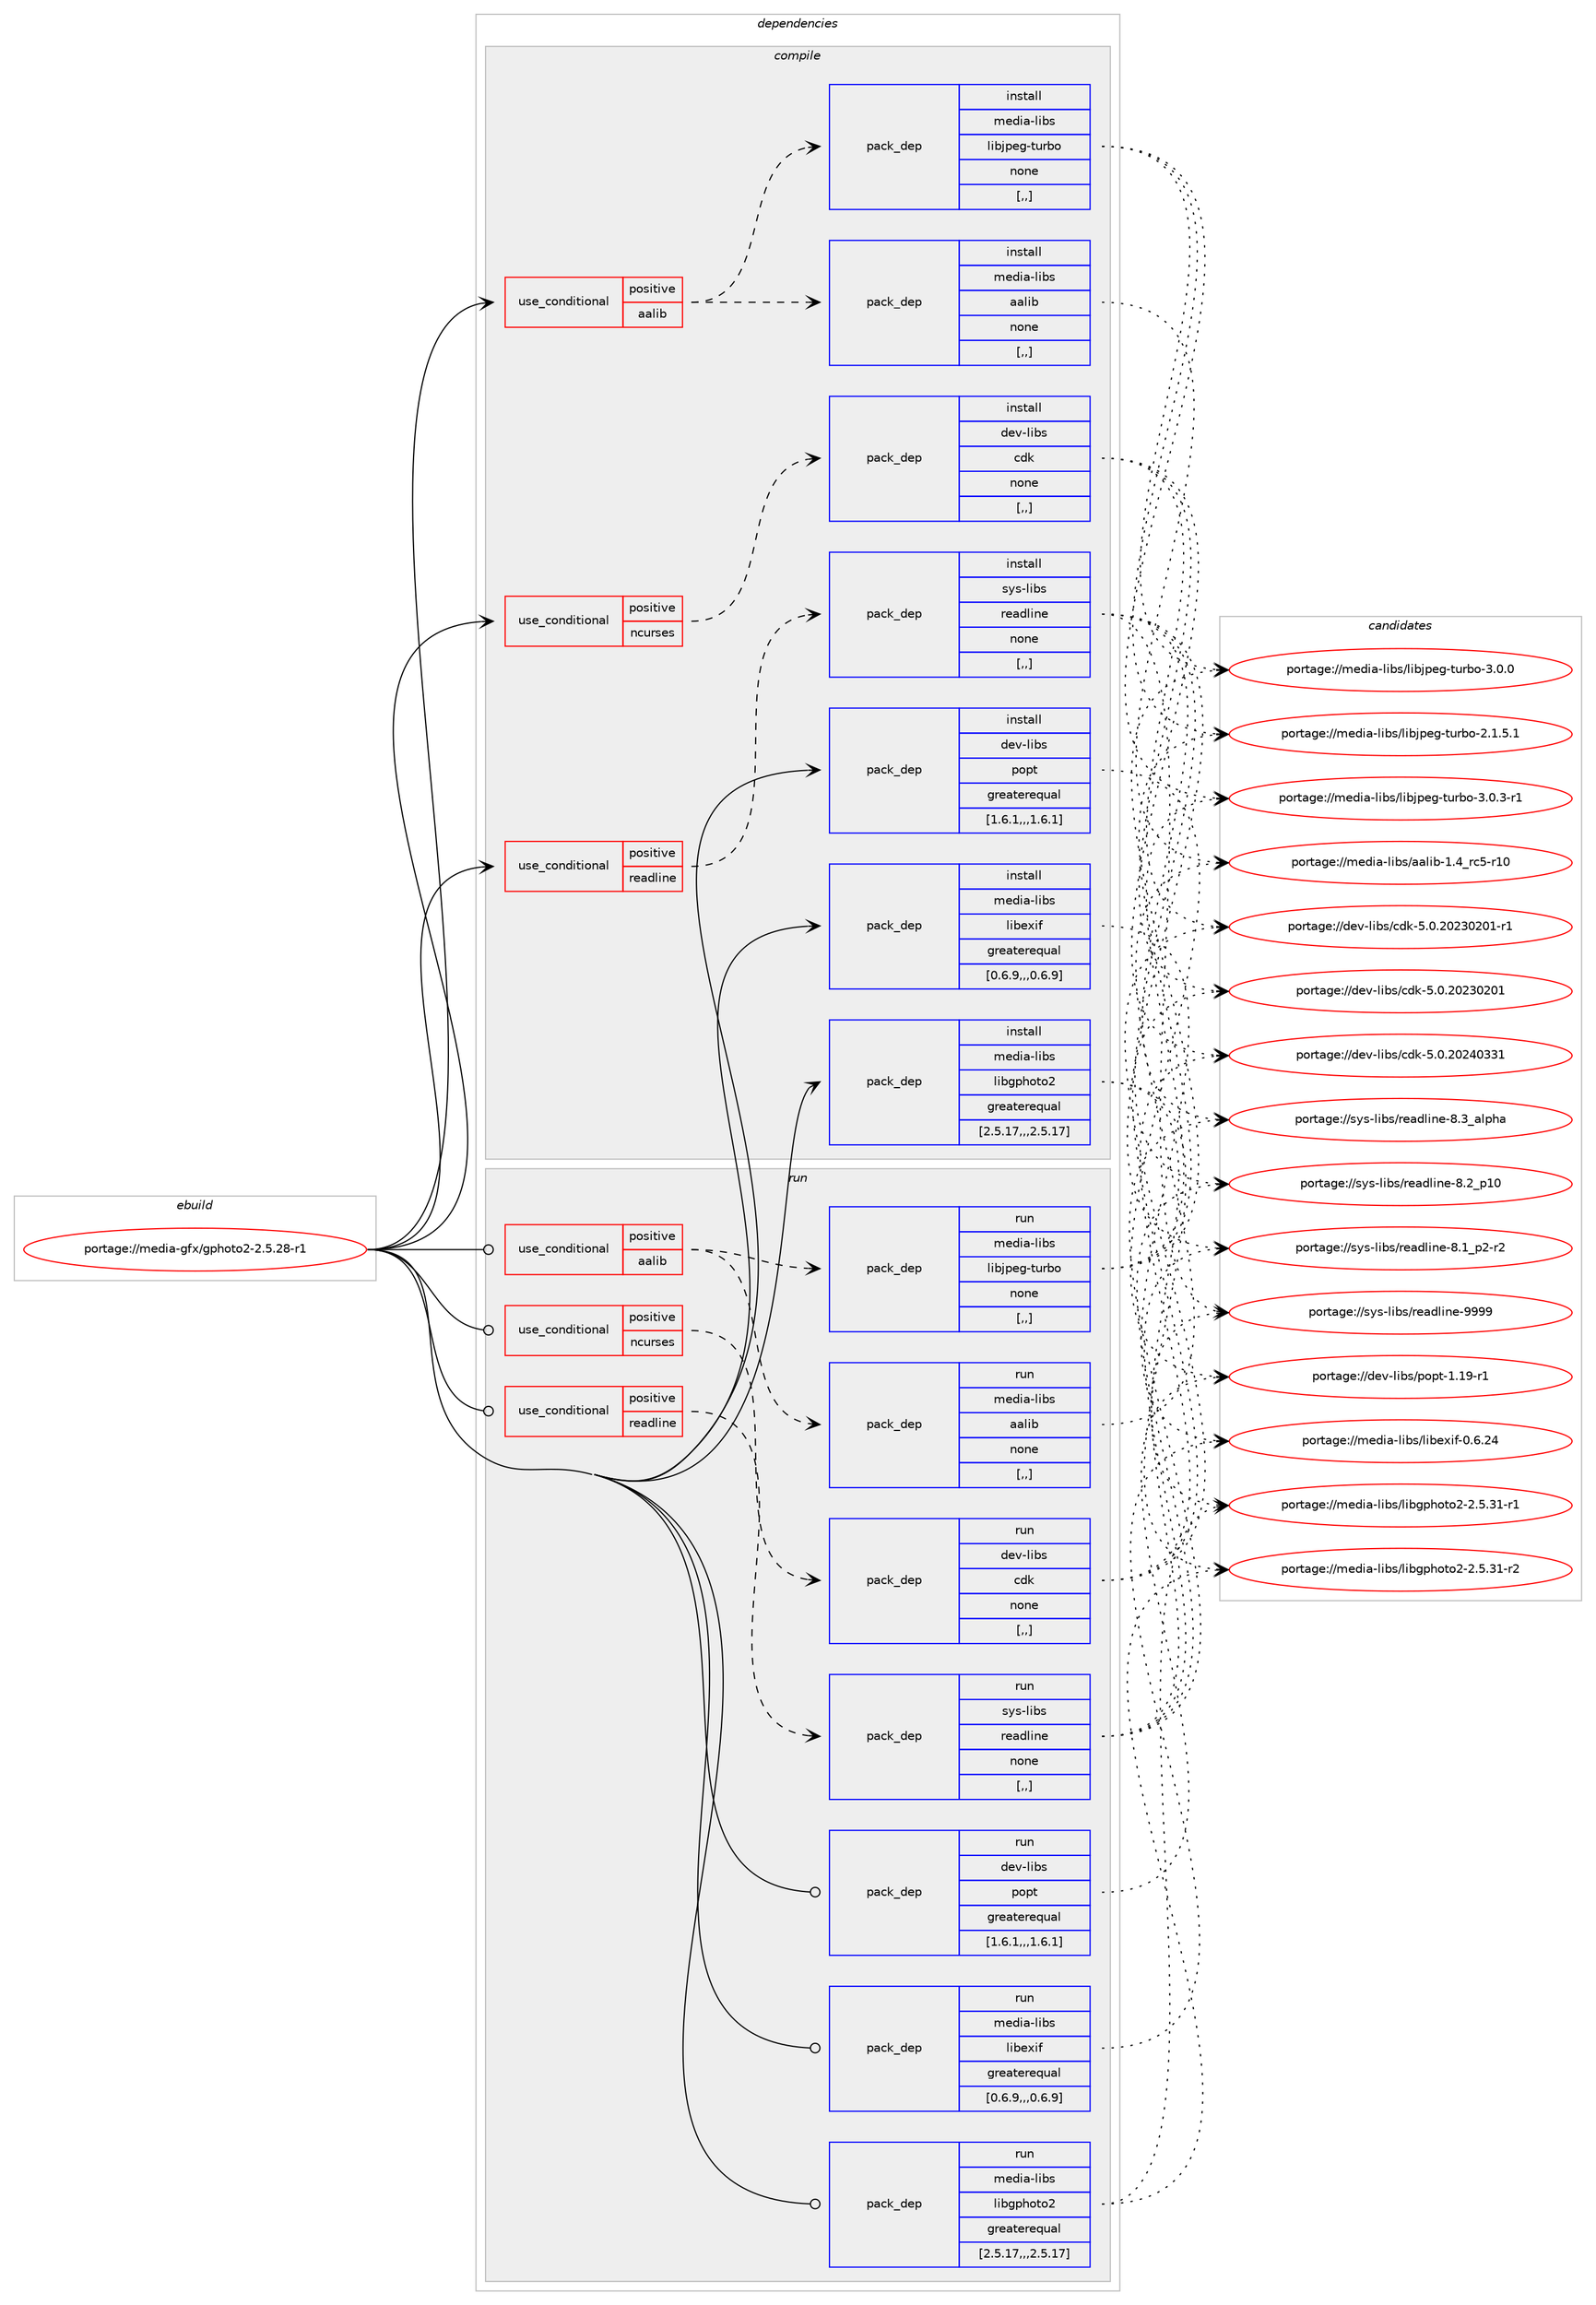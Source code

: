 digraph prolog {

# *************
# Graph options
# *************

newrank=true;
concentrate=true;
compound=true;
graph [rankdir=LR,fontname=Helvetica,fontsize=10,ranksep=1.5];#, ranksep=2.5, nodesep=0.2];
edge  [arrowhead=vee];
node  [fontname=Helvetica,fontsize=10];

# **********
# The ebuild
# **********

subgraph cluster_leftcol {
color=gray;
label=<<i>ebuild</i>>;
id [label="portage://media-gfx/gphoto2-2.5.28-r1", color=red, width=4, href="../media-gfx/gphoto2-2.5.28-r1.svg"];
}

# ****************
# The dependencies
# ****************

subgraph cluster_midcol {
color=gray;
label=<<i>dependencies</i>>;
subgraph cluster_compile {
fillcolor="#eeeeee";
style=filled;
label=<<i>compile</i>>;
subgraph cond72816 {
dependency289135 [label=<<TABLE BORDER="0" CELLBORDER="1" CELLSPACING="0" CELLPADDING="4"><TR><TD ROWSPAN="3" CELLPADDING="10">use_conditional</TD></TR><TR><TD>positive</TD></TR><TR><TD>aalib</TD></TR></TABLE>>, shape=none, color=red];
subgraph pack213987 {
dependency289136 [label=<<TABLE BORDER="0" CELLBORDER="1" CELLSPACING="0" CELLPADDING="4" WIDTH="220"><TR><TD ROWSPAN="6" CELLPADDING="30">pack_dep</TD></TR><TR><TD WIDTH="110">install</TD></TR><TR><TD>media-libs</TD></TR><TR><TD>aalib</TD></TR><TR><TD>none</TD></TR><TR><TD>[,,]</TD></TR></TABLE>>, shape=none, color=blue];
}
dependency289135:e -> dependency289136:w [weight=20,style="dashed",arrowhead="vee"];
subgraph pack213988 {
dependency289137 [label=<<TABLE BORDER="0" CELLBORDER="1" CELLSPACING="0" CELLPADDING="4" WIDTH="220"><TR><TD ROWSPAN="6" CELLPADDING="30">pack_dep</TD></TR><TR><TD WIDTH="110">install</TD></TR><TR><TD>media-libs</TD></TR><TR><TD>libjpeg-turbo</TD></TR><TR><TD>none</TD></TR><TR><TD>[,,]</TD></TR></TABLE>>, shape=none, color=blue];
}
dependency289135:e -> dependency289137:w [weight=20,style="dashed",arrowhead="vee"];
}
id:e -> dependency289135:w [weight=20,style="solid",arrowhead="vee"];
subgraph cond72817 {
dependency289138 [label=<<TABLE BORDER="0" CELLBORDER="1" CELLSPACING="0" CELLPADDING="4"><TR><TD ROWSPAN="3" CELLPADDING="10">use_conditional</TD></TR><TR><TD>positive</TD></TR><TR><TD>ncurses</TD></TR></TABLE>>, shape=none, color=red];
subgraph pack213989 {
dependency289139 [label=<<TABLE BORDER="0" CELLBORDER="1" CELLSPACING="0" CELLPADDING="4" WIDTH="220"><TR><TD ROWSPAN="6" CELLPADDING="30">pack_dep</TD></TR><TR><TD WIDTH="110">install</TD></TR><TR><TD>dev-libs</TD></TR><TR><TD>cdk</TD></TR><TR><TD>none</TD></TR><TR><TD>[,,]</TD></TR></TABLE>>, shape=none, color=blue];
}
dependency289138:e -> dependency289139:w [weight=20,style="dashed",arrowhead="vee"];
}
id:e -> dependency289138:w [weight=20,style="solid",arrowhead="vee"];
subgraph cond72818 {
dependency289140 [label=<<TABLE BORDER="0" CELLBORDER="1" CELLSPACING="0" CELLPADDING="4"><TR><TD ROWSPAN="3" CELLPADDING="10">use_conditional</TD></TR><TR><TD>positive</TD></TR><TR><TD>readline</TD></TR></TABLE>>, shape=none, color=red];
subgraph pack213990 {
dependency289141 [label=<<TABLE BORDER="0" CELLBORDER="1" CELLSPACING="0" CELLPADDING="4" WIDTH="220"><TR><TD ROWSPAN="6" CELLPADDING="30">pack_dep</TD></TR><TR><TD WIDTH="110">install</TD></TR><TR><TD>sys-libs</TD></TR><TR><TD>readline</TD></TR><TR><TD>none</TD></TR><TR><TD>[,,]</TD></TR></TABLE>>, shape=none, color=blue];
}
dependency289140:e -> dependency289141:w [weight=20,style="dashed",arrowhead="vee"];
}
id:e -> dependency289140:w [weight=20,style="solid",arrowhead="vee"];
subgraph pack213991 {
dependency289142 [label=<<TABLE BORDER="0" CELLBORDER="1" CELLSPACING="0" CELLPADDING="4" WIDTH="220"><TR><TD ROWSPAN="6" CELLPADDING="30">pack_dep</TD></TR><TR><TD WIDTH="110">install</TD></TR><TR><TD>dev-libs</TD></TR><TR><TD>popt</TD></TR><TR><TD>greaterequal</TD></TR><TR><TD>[1.6.1,,,1.6.1]</TD></TR></TABLE>>, shape=none, color=blue];
}
id:e -> dependency289142:w [weight=20,style="solid",arrowhead="vee"];
subgraph pack213992 {
dependency289143 [label=<<TABLE BORDER="0" CELLBORDER="1" CELLSPACING="0" CELLPADDING="4" WIDTH="220"><TR><TD ROWSPAN="6" CELLPADDING="30">pack_dep</TD></TR><TR><TD WIDTH="110">install</TD></TR><TR><TD>media-libs</TD></TR><TR><TD>libexif</TD></TR><TR><TD>greaterequal</TD></TR><TR><TD>[0.6.9,,,0.6.9]</TD></TR></TABLE>>, shape=none, color=blue];
}
id:e -> dependency289143:w [weight=20,style="solid",arrowhead="vee"];
subgraph pack213993 {
dependency289144 [label=<<TABLE BORDER="0" CELLBORDER="1" CELLSPACING="0" CELLPADDING="4" WIDTH="220"><TR><TD ROWSPAN="6" CELLPADDING="30">pack_dep</TD></TR><TR><TD WIDTH="110">install</TD></TR><TR><TD>media-libs</TD></TR><TR><TD>libgphoto2</TD></TR><TR><TD>greaterequal</TD></TR><TR><TD>[2.5.17,,,2.5.17]</TD></TR></TABLE>>, shape=none, color=blue];
}
id:e -> dependency289144:w [weight=20,style="solid",arrowhead="vee"];
}
subgraph cluster_compileandrun {
fillcolor="#eeeeee";
style=filled;
label=<<i>compile and run</i>>;
}
subgraph cluster_run {
fillcolor="#eeeeee";
style=filled;
label=<<i>run</i>>;
subgraph cond72819 {
dependency289145 [label=<<TABLE BORDER="0" CELLBORDER="1" CELLSPACING="0" CELLPADDING="4"><TR><TD ROWSPAN="3" CELLPADDING="10">use_conditional</TD></TR><TR><TD>positive</TD></TR><TR><TD>aalib</TD></TR></TABLE>>, shape=none, color=red];
subgraph pack213994 {
dependency289146 [label=<<TABLE BORDER="0" CELLBORDER="1" CELLSPACING="0" CELLPADDING="4" WIDTH="220"><TR><TD ROWSPAN="6" CELLPADDING="30">pack_dep</TD></TR><TR><TD WIDTH="110">run</TD></TR><TR><TD>media-libs</TD></TR><TR><TD>aalib</TD></TR><TR><TD>none</TD></TR><TR><TD>[,,]</TD></TR></TABLE>>, shape=none, color=blue];
}
dependency289145:e -> dependency289146:w [weight=20,style="dashed",arrowhead="vee"];
subgraph pack213995 {
dependency289147 [label=<<TABLE BORDER="0" CELLBORDER="1" CELLSPACING="0" CELLPADDING="4" WIDTH="220"><TR><TD ROWSPAN="6" CELLPADDING="30">pack_dep</TD></TR><TR><TD WIDTH="110">run</TD></TR><TR><TD>media-libs</TD></TR><TR><TD>libjpeg-turbo</TD></TR><TR><TD>none</TD></TR><TR><TD>[,,]</TD></TR></TABLE>>, shape=none, color=blue];
}
dependency289145:e -> dependency289147:w [weight=20,style="dashed",arrowhead="vee"];
}
id:e -> dependency289145:w [weight=20,style="solid",arrowhead="odot"];
subgraph cond72820 {
dependency289148 [label=<<TABLE BORDER="0" CELLBORDER="1" CELLSPACING="0" CELLPADDING="4"><TR><TD ROWSPAN="3" CELLPADDING="10">use_conditional</TD></TR><TR><TD>positive</TD></TR><TR><TD>ncurses</TD></TR></TABLE>>, shape=none, color=red];
subgraph pack213996 {
dependency289149 [label=<<TABLE BORDER="0" CELLBORDER="1" CELLSPACING="0" CELLPADDING="4" WIDTH="220"><TR><TD ROWSPAN="6" CELLPADDING="30">pack_dep</TD></TR><TR><TD WIDTH="110">run</TD></TR><TR><TD>dev-libs</TD></TR><TR><TD>cdk</TD></TR><TR><TD>none</TD></TR><TR><TD>[,,]</TD></TR></TABLE>>, shape=none, color=blue];
}
dependency289148:e -> dependency289149:w [weight=20,style="dashed",arrowhead="vee"];
}
id:e -> dependency289148:w [weight=20,style="solid",arrowhead="odot"];
subgraph cond72821 {
dependency289150 [label=<<TABLE BORDER="0" CELLBORDER="1" CELLSPACING="0" CELLPADDING="4"><TR><TD ROWSPAN="3" CELLPADDING="10">use_conditional</TD></TR><TR><TD>positive</TD></TR><TR><TD>readline</TD></TR></TABLE>>, shape=none, color=red];
subgraph pack213997 {
dependency289151 [label=<<TABLE BORDER="0" CELLBORDER="1" CELLSPACING="0" CELLPADDING="4" WIDTH="220"><TR><TD ROWSPAN="6" CELLPADDING="30">pack_dep</TD></TR><TR><TD WIDTH="110">run</TD></TR><TR><TD>sys-libs</TD></TR><TR><TD>readline</TD></TR><TR><TD>none</TD></TR><TR><TD>[,,]</TD></TR></TABLE>>, shape=none, color=blue];
}
dependency289150:e -> dependency289151:w [weight=20,style="dashed",arrowhead="vee"];
}
id:e -> dependency289150:w [weight=20,style="solid",arrowhead="odot"];
subgraph pack213998 {
dependency289152 [label=<<TABLE BORDER="0" CELLBORDER="1" CELLSPACING="0" CELLPADDING="4" WIDTH="220"><TR><TD ROWSPAN="6" CELLPADDING="30">pack_dep</TD></TR><TR><TD WIDTH="110">run</TD></TR><TR><TD>dev-libs</TD></TR><TR><TD>popt</TD></TR><TR><TD>greaterequal</TD></TR><TR><TD>[1.6.1,,,1.6.1]</TD></TR></TABLE>>, shape=none, color=blue];
}
id:e -> dependency289152:w [weight=20,style="solid",arrowhead="odot"];
subgraph pack213999 {
dependency289153 [label=<<TABLE BORDER="0" CELLBORDER="1" CELLSPACING="0" CELLPADDING="4" WIDTH="220"><TR><TD ROWSPAN="6" CELLPADDING="30">pack_dep</TD></TR><TR><TD WIDTH="110">run</TD></TR><TR><TD>media-libs</TD></TR><TR><TD>libexif</TD></TR><TR><TD>greaterequal</TD></TR><TR><TD>[0.6.9,,,0.6.9]</TD></TR></TABLE>>, shape=none, color=blue];
}
id:e -> dependency289153:w [weight=20,style="solid",arrowhead="odot"];
subgraph pack214000 {
dependency289154 [label=<<TABLE BORDER="0" CELLBORDER="1" CELLSPACING="0" CELLPADDING="4" WIDTH="220"><TR><TD ROWSPAN="6" CELLPADDING="30">pack_dep</TD></TR><TR><TD WIDTH="110">run</TD></TR><TR><TD>media-libs</TD></TR><TR><TD>libgphoto2</TD></TR><TR><TD>greaterequal</TD></TR><TR><TD>[2.5.17,,,2.5.17]</TD></TR></TABLE>>, shape=none, color=blue];
}
id:e -> dependency289154:w [weight=20,style="solid",arrowhead="odot"];
}
}

# **************
# The candidates
# **************

subgraph cluster_choices {
rank=same;
color=gray;
label=<<i>candidates</i>>;

subgraph choice213987 {
color=black;
nodesep=1;
choice1091011001059745108105981154797971081059845494652951149953451144948 [label="portage://media-libs/aalib-1.4_rc5-r10", color=red, width=4,href="../media-libs/aalib-1.4_rc5-r10.svg"];
dependency289136:e -> choice1091011001059745108105981154797971081059845494652951149953451144948:w [style=dotted,weight="100"];
}
subgraph choice213988 {
color=black;
nodesep=1;
choice109101100105974510810598115471081059810611210110345116117114981114551464846514511449 [label="portage://media-libs/libjpeg-turbo-3.0.3-r1", color=red, width=4,href="../media-libs/libjpeg-turbo-3.0.3-r1.svg"];
choice10910110010597451081059811547108105981061121011034511611711498111455146484648 [label="portage://media-libs/libjpeg-turbo-3.0.0", color=red, width=4,href="../media-libs/libjpeg-turbo-3.0.0.svg"];
choice109101100105974510810598115471081059810611210110345116117114981114550464946534649 [label="portage://media-libs/libjpeg-turbo-2.1.5.1", color=red, width=4,href="../media-libs/libjpeg-turbo-2.1.5.1.svg"];
dependency289137:e -> choice109101100105974510810598115471081059810611210110345116117114981114551464846514511449:w [style=dotted,weight="100"];
dependency289137:e -> choice10910110010597451081059811547108105981061121011034511611711498111455146484648:w [style=dotted,weight="100"];
dependency289137:e -> choice109101100105974510810598115471081059810611210110345116117114981114550464946534649:w [style=dotted,weight="100"];
}
subgraph choice213989 {
color=black;
nodesep=1;
choice1001011184510810598115479910010745534648465048505248515149 [label="portage://dev-libs/cdk-5.0.20240331", color=red, width=4,href="../dev-libs/cdk-5.0.20240331.svg"];
choice10010111845108105981154799100107455346484650485051485048494511449 [label="portage://dev-libs/cdk-5.0.20230201-r1", color=red, width=4,href="../dev-libs/cdk-5.0.20230201-r1.svg"];
choice1001011184510810598115479910010745534648465048505148504849 [label="portage://dev-libs/cdk-5.0.20230201", color=red, width=4,href="../dev-libs/cdk-5.0.20230201.svg"];
dependency289139:e -> choice1001011184510810598115479910010745534648465048505248515149:w [style=dotted,weight="100"];
dependency289139:e -> choice10010111845108105981154799100107455346484650485051485048494511449:w [style=dotted,weight="100"];
dependency289139:e -> choice1001011184510810598115479910010745534648465048505148504849:w [style=dotted,weight="100"];
}
subgraph choice213990 {
color=black;
nodesep=1;
choice115121115451081059811547114101971001081051101014557575757 [label="portage://sys-libs/readline-9999", color=red, width=4,href="../sys-libs/readline-9999.svg"];
choice1151211154510810598115471141019710010810511010145564651959710811210497 [label="portage://sys-libs/readline-8.3_alpha", color=red, width=4,href="../sys-libs/readline-8.3_alpha.svg"];
choice1151211154510810598115471141019710010810511010145564650951124948 [label="portage://sys-libs/readline-8.2_p10", color=red, width=4,href="../sys-libs/readline-8.2_p10.svg"];
choice115121115451081059811547114101971001081051101014556464995112504511450 [label="portage://sys-libs/readline-8.1_p2-r2", color=red, width=4,href="../sys-libs/readline-8.1_p2-r2.svg"];
dependency289141:e -> choice115121115451081059811547114101971001081051101014557575757:w [style=dotted,weight="100"];
dependency289141:e -> choice1151211154510810598115471141019710010810511010145564651959710811210497:w [style=dotted,weight="100"];
dependency289141:e -> choice1151211154510810598115471141019710010810511010145564650951124948:w [style=dotted,weight="100"];
dependency289141:e -> choice115121115451081059811547114101971001081051101014556464995112504511450:w [style=dotted,weight="100"];
}
subgraph choice213991 {
color=black;
nodesep=1;
choice10010111845108105981154711211111211645494649574511449 [label="portage://dev-libs/popt-1.19-r1", color=red, width=4,href="../dev-libs/popt-1.19-r1.svg"];
dependency289142:e -> choice10010111845108105981154711211111211645494649574511449:w [style=dotted,weight="100"];
}
subgraph choice213992 {
color=black;
nodesep=1;
choice109101100105974510810598115471081059810112010510245484654465052 [label="portage://media-libs/libexif-0.6.24", color=red, width=4,href="../media-libs/libexif-0.6.24.svg"];
dependency289143:e -> choice109101100105974510810598115471081059810112010510245484654465052:w [style=dotted,weight="100"];
}
subgraph choice213993 {
color=black;
nodesep=1;
choice109101100105974510810598115471081059810311210411111611150455046534651494511450 [label="portage://media-libs/libgphoto2-2.5.31-r2", color=red, width=4,href="../media-libs/libgphoto2-2.5.31-r2.svg"];
choice109101100105974510810598115471081059810311210411111611150455046534651494511449 [label="portage://media-libs/libgphoto2-2.5.31-r1", color=red, width=4,href="../media-libs/libgphoto2-2.5.31-r1.svg"];
dependency289144:e -> choice109101100105974510810598115471081059810311210411111611150455046534651494511450:w [style=dotted,weight="100"];
dependency289144:e -> choice109101100105974510810598115471081059810311210411111611150455046534651494511449:w [style=dotted,weight="100"];
}
subgraph choice213994 {
color=black;
nodesep=1;
choice1091011001059745108105981154797971081059845494652951149953451144948 [label="portage://media-libs/aalib-1.4_rc5-r10", color=red, width=4,href="../media-libs/aalib-1.4_rc5-r10.svg"];
dependency289146:e -> choice1091011001059745108105981154797971081059845494652951149953451144948:w [style=dotted,weight="100"];
}
subgraph choice213995 {
color=black;
nodesep=1;
choice109101100105974510810598115471081059810611210110345116117114981114551464846514511449 [label="portage://media-libs/libjpeg-turbo-3.0.3-r1", color=red, width=4,href="../media-libs/libjpeg-turbo-3.0.3-r1.svg"];
choice10910110010597451081059811547108105981061121011034511611711498111455146484648 [label="portage://media-libs/libjpeg-turbo-3.0.0", color=red, width=4,href="../media-libs/libjpeg-turbo-3.0.0.svg"];
choice109101100105974510810598115471081059810611210110345116117114981114550464946534649 [label="portage://media-libs/libjpeg-turbo-2.1.5.1", color=red, width=4,href="../media-libs/libjpeg-turbo-2.1.5.1.svg"];
dependency289147:e -> choice109101100105974510810598115471081059810611210110345116117114981114551464846514511449:w [style=dotted,weight="100"];
dependency289147:e -> choice10910110010597451081059811547108105981061121011034511611711498111455146484648:w [style=dotted,weight="100"];
dependency289147:e -> choice109101100105974510810598115471081059810611210110345116117114981114550464946534649:w [style=dotted,weight="100"];
}
subgraph choice213996 {
color=black;
nodesep=1;
choice1001011184510810598115479910010745534648465048505248515149 [label="portage://dev-libs/cdk-5.0.20240331", color=red, width=4,href="../dev-libs/cdk-5.0.20240331.svg"];
choice10010111845108105981154799100107455346484650485051485048494511449 [label="portage://dev-libs/cdk-5.0.20230201-r1", color=red, width=4,href="../dev-libs/cdk-5.0.20230201-r1.svg"];
choice1001011184510810598115479910010745534648465048505148504849 [label="portage://dev-libs/cdk-5.0.20230201", color=red, width=4,href="../dev-libs/cdk-5.0.20230201.svg"];
dependency289149:e -> choice1001011184510810598115479910010745534648465048505248515149:w [style=dotted,weight="100"];
dependency289149:e -> choice10010111845108105981154799100107455346484650485051485048494511449:w [style=dotted,weight="100"];
dependency289149:e -> choice1001011184510810598115479910010745534648465048505148504849:w [style=dotted,weight="100"];
}
subgraph choice213997 {
color=black;
nodesep=1;
choice115121115451081059811547114101971001081051101014557575757 [label="portage://sys-libs/readline-9999", color=red, width=4,href="../sys-libs/readline-9999.svg"];
choice1151211154510810598115471141019710010810511010145564651959710811210497 [label="portage://sys-libs/readline-8.3_alpha", color=red, width=4,href="../sys-libs/readline-8.3_alpha.svg"];
choice1151211154510810598115471141019710010810511010145564650951124948 [label="portage://sys-libs/readline-8.2_p10", color=red, width=4,href="../sys-libs/readline-8.2_p10.svg"];
choice115121115451081059811547114101971001081051101014556464995112504511450 [label="portage://sys-libs/readline-8.1_p2-r2", color=red, width=4,href="../sys-libs/readline-8.1_p2-r2.svg"];
dependency289151:e -> choice115121115451081059811547114101971001081051101014557575757:w [style=dotted,weight="100"];
dependency289151:e -> choice1151211154510810598115471141019710010810511010145564651959710811210497:w [style=dotted,weight="100"];
dependency289151:e -> choice1151211154510810598115471141019710010810511010145564650951124948:w [style=dotted,weight="100"];
dependency289151:e -> choice115121115451081059811547114101971001081051101014556464995112504511450:w [style=dotted,weight="100"];
}
subgraph choice213998 {
color=black;
nodesep=1;
choice10010111845108105981154711211111211645494649574511449 [label="portage://dev-libs/popt-1.19-r1", color=red, width=4,href="../dev-libs/popt-1.19-r1.svg"];
dependency289152:e -> choice10010111845108105981154711211111211645494649574511449:w [style=dotted,weight="100"];
}
subgraph choice213999 {
color=black;
nodesep=1;
choice109101100105974510810598115471081059810112010510245484654465052 [label="portage://media-libs/libexif-0.6.24", color=red, width=4,href="../media-libs/libexif-0.6.24.svg"];
dependency289153:e -> choice109101100105974510810598115471081059810112010510245484654465052:w [style=dotted,weight="100"];
}
subgraph choice214000 {
color=black;
nodesep=1;
choice109101100105974510810598115471081059810311210411111611150455046534651494511450 [label="portage://media-libs/libgphoto2-2.5.31-r2", color=red, width=4,href="../media-libs/libgphoto2-2.5.31-r2.svg"];
choice109101100105974510810598115471081059810311210411111611150455046534651494511449 [label="portage://media-libs/libgphoto2-2.5.31-r1", color=red, width=4,href="../media-libs/libgphoto2-2.5.31-r1.svg"];
dependency289154:e -> choice109101100105974510810598115471081059810311210411111611150455046534651494511450:w [style=dotted,weight="100"];
dependency289154:e -> choice109101100105974510810598115471081059810311210411111611150455046534651494511449:w [style=dotted,weight="100"];
}
}

}
